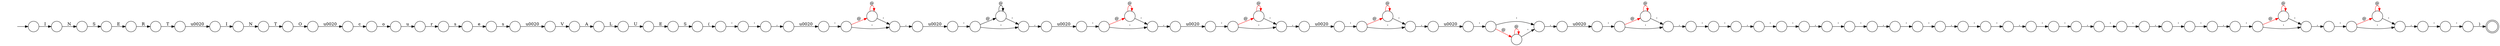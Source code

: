 digraph Automaton {
  rankdir = LR;
  0 [shape=circle,label=""];
  0 -> 0 [label="@"]
  0 -> 53 [label="'"]
  1 [shape=circle,label=""];
  1 -> 56 [label=","]
  2 [shape=circle,label=""];
  2 -> 7 [label="V"]
  3 [shape=circle,label=""];
  3 -> 84 [label="@",color=red]
  3 -> 48 [label="'"]
  4 [shape=circle,label=""];
  4 -> 4 [label="@",color=red]
  4 -> 59 [label="'"]
  5 [shape=circle,label=""];
  5 -> 32 [label=","]
  6 [shape=circle,label=""];
  6 -> 47 [label=","]
  7 [shape=circle,label=""];
  7 -> 49 [label="A"]
  8 [shape=circle,label=""];
  8 -> 37 [label="\u0020"]
  9 [shape=circle,label=""];
  9 -> 73 [label="'"]
  10 [shape=doublecircle,label=""];
  11 [shape=circle,label=""];
  11 -> 64 [label="@",color=red]
  11 -> 55 [label="'"]
  12 [shape=circle,label=""];
  12 -> 26 [label="\u0020"]
  13 [shape=circle,label=""];
  13 -> 67 [label="("]
  14 [shape=circle,label=""];
  14 -> 9 [label="'"]
  15 [shape=circle,label=""];
  15 -> 5 [label="'"]
  16 [shape=circle,label=""];
  16 -> 83 [label="@",color=red]
  16 -> 19 [label="'"]
  17 [shape=circle,label=""];
  17 -> 16 [label="'"]
  18 [shape=circle,label=""];
  18 -> 18 [label="@",color=red]
  18 -> 71 [label="'"]
  19 [shape=circle,label=""];
  19 -> 99 [label=","]
  20 [shape=circle,label=""];
  20 -> 72 [label="'"]
  21 [shape=circle,label=""];
  21 -> 98 [label="'"]
  22 [shape=circle,label=""];
  22 -> 45 [label="\u0020"]
  23 [shape=circle,label=""];
  23 -> 24 [label="E"]
  24 [shape=circle,label=""];
  24 -> 61 [label="R"]
  25 [shape=circle,label=""];
  25 -> 41 [label=","]
  26 [shape=circle,label=""];
  26 -> 11 [label="'"]
  27 [shape=circle,label=""];
  27 -> 68 [label="'"]
  28 [shape=circle,label=""];
  28 -> 60 [label="o"]
  29 [shape=circle,label=""];
  29 -> 0 [label="@"]
  29 -> 53 [label="'"]
  30 [shape=circle,label=""];
  30 -> 54 [label="s"]
  31 [shape=circle,label=""];
  31 -> 15 [label="'"]
  32 [shape=circle,label=""];
  32 -> 44 [label="'"]
  33 [shape=circle,label=""];
  33 -> 17 [label="\u0020"]
  34 [shape=circle,label=""];
  34 -> 34 [label="@",color=red]
  34 -> 52 [label="'"]
  35 [shape=circle,label=""];
  35 -> 43 [label="T"]
  36 [shape=circle,label=""];
  36 -> 1 [label="'"]
  37 [shape=circle,label=""];
  37 -> 85 [label="'"]
  38 [shape=circle,label=""];
  38 -> 13 [label="S"]
  39 [shape=circle,label=""];
  39 -> 91 [label="'"]
  40 [shape=circle,label=""];
  40 -> 21 [label="'"]
  41 [shape=circle,label=""];
  41 -> 89 [label="'"]
  42 [shape=circle,label=""];
  42 -> 77 [label="\u0020"]
  43 [shape=circle,label=""];
  43 -> 78 [label="O"]
  44 [shape=circle,label=""];
  44 -> 66 [label="'"]
  45 [shape=circle,label=""];
  45 -> 46 [label="'"]
  46 [shape=circle,label=""];
  46 -> 34 [label="@",color=red]
  46 -> 52 [label="'"]
  47 [shape=circle,label=""];
  47 -> 92 [label="'"]
  48 [shape=circle,label=""];
  48 -> 40 [label=","]
  49 [shape=circle,label=""];
  49 -> 70 [label="L"]
  50 [shape=circle,label=""];
  50 -> 33 [label=","]
  51 [shape=circle,label=""];
  51 -> 29 [label="'"]
  52 [shape=circle,label=""];
  52 -> 58 [label=","]
  53 [shape=circle,label=""];
  53 -> 12 [label=","]
  54 [shape=circle,label=""];
  54 -> 2 [label="\u0020"]
  55 [shape=circle,label=""];
  55 -> 65 [label=","]
  56 [shape=circle,label=""];
  56 -> 90 [label="'"]
  57 [shape=circle,label=""];
  57 -> 35 [label="N"]
  58 [shape=circle,label=""];
  58 -> 51 [label="\u0020"]
  59 [shape=circle,label=""];
  59 -> 86 [label=","]
  60 [shape=circle,label=""];
  60 -> 97 [label="u"]
  61 [shape=circle,label=""];
  61 -> 42 [label="T"]
  62 [shape=circle,label=""];
  62 -> 23 [label="S"]
  63 [shape=circle,label=""];
  63 -> 76 [label="@",color=red]
  63 -> 50 [label="'"]
  64 [shape=circle,label=""];
  64 -> 64 [label="@",color=red]
  64 -> 55 [label="'"]
  65 [shape=circle,label=""];
  65 -> 79 [label="\u0020"]
  66 [shape=circle,label=""];
  66 -> 39 [label=","]
  67 [shape=circle,label=""];
  67 -> 27 [label="'"]
  68 [shape=circle,label=""];
  68 -> 22 [label=","]
  69 [shape=circle,label=""];
  69 -> 95 [label="s"]
  70 [shape=circle,label=""];
  70 -> 75 [label="U"]
  71 [shape=circle,label=""];
  71 -> 8 [label=","]
  72 [shape=circle,label=""];
  72 -> 25 [label="'"]
  73 [shape=circle,label=""];
  73 -> 20 [label=","]
  74 [shape=circle,label=""];
  74 -> 74 [label="@",color=red]
  74 -> 81 [label="'"]
  75 [shape=circle,label=""];
  75 -> 38 [label="E"]
  76 [shape=circle,label=""];
  76 -> 76 [label="@",color=red]
  76 -> 50 [label="'"]
  77 [shape=circle,label=""];
  77 -> 57 [label="I"]
  78 [shape=circle,label=""];
  78 -> 88 [label="\u0020"]
  79 [shape=circle,label=""];
  79 -> 93 [label="'"]
  80 [shape=circle,label=""];
  80 -> 31 [label=","]
  81 [shape=circle,label=""];
  81 -> 82 [label=","]
  82 [shape=circle,label=""];
  82 -> 3 [label="'"]
  83 [shape=circle,label=""];
  83 -> 83 [label="@",color=red]
  83 -> 19 [label="'"]
  84 [shape=circle,label=""];
  84 -> 84 [label="@",color=red]
  84 -> 48 [label="'"]
  85 [shape=circle,label=""];
  85 -> 4 [label="@",color=red]
  85 -> 59 [label="'"]
  86 [shape=circle,label=""];
  86 -> 87 [label="\u0020"]
  87 [shape=circle,label=""];
  87 -> 63 [label="'"]
  88 [shape=circle,label=""];
  88 -> 28 [label="c"]
  89 [shape=circle,label=""];
  89 -> 80 [label="'"]
  90 [shape=circle,label=""];
  90 -> 100 [label="'"]
  91 [shape=circle,label=""];
  91 -> 6 [label="'"]
  92 [shape=circle,label=""];
  92 -> 74 [label="@",color=red]
  92 -> 81 [label="'"]
  93 [shape=circle,label=""];
  93 -> 18 [label="@",color=red]
  93 -> 71 [label="'"]
  94 [shape=circle,label=""];
  94 -> 62 [label="N"]
  95 [shape=circle,label=""];
  95 -> 30 [label="e"]
  96 [shape=circle,label=""];
  initial [shape=plaintext,label=""];
  initial -> 96
  96 -> 94 [label="I"]
  97 [shape=circle,label=""];
  97 -> 69 [label="r"]
  98 [shape=circle,label=""];
  98 -> 10 [label=")"]
  99 [shape=circle,label=""];
  99 -> 36 [label="'"]
  100 [shape=circle,label=""];
  100 -> 14 [label=","]
}
